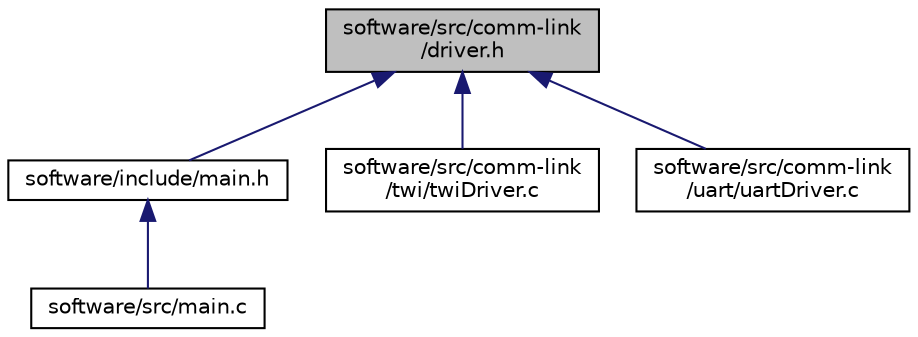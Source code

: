 digraph "software/src/comm-link/driver.h"
{
 // LATEX_PDF_SIZE
  edge [fontname="Helvetica",fontsize="10",labelfontname="Helvetica",labelfontsize="10"];
  node [fontname="Helvetica",fontsize="10",shape=record];
  Node1 [label="software/src/comm-link\l/driver.h",height=0.2,width=0.4,color="black", fillcolor="grey75", style="filled", fontcolor="black",tooltip="Embedded wire communication driver interface."];
  Node1 -> Node2 [dir="back",color="midnightblue",fontsize="10",style="solid",fontname="Helvetica"];
  Node2 [label="software/include/main.h",height=0.2,width=0.4,color="black", fillcolor="white", style="filled",URL="$main_8h.html",tooltip="MCU program main header."];
  Node2 -> Node3 [dir="back",color="midnightblue",fontsize="10",style="solid",fontname="Helvetica"];
  Node3 [label="software/src/main.c",height=0.2,width=0.4,color="black", fillcolor="white", style="filled",URL="$main_8c.html",tooltip="MCU program main file."];
  Node1 -> Node4 [dir="back",color="midnightblue",fontsize="10",style="solid",fontname="Helvetica"];
  Node4 [label="software/src/comm-link\l/twi/twiDriver.c",height=0.2,width=0.4,color="black", fillcolor="white", style="filled",URL="$twiDriver_8c.html",tooltip="Two-Wire Interface - driver source."];
  Node1 -> Node5 [dir="back",color="midnightblue",fontsize="10",style="solid",fontname="Helvetica"];
  Node5 [label="software/src/comm-link\l/uart/uartDriver.c",height=0.2,width=0.4,color="black", fillcolor="white", style="filled",URL="$uartDriver_8c.html",tooltip="Universal Asynchronous Receiver Transmitter - driver source."];
}
